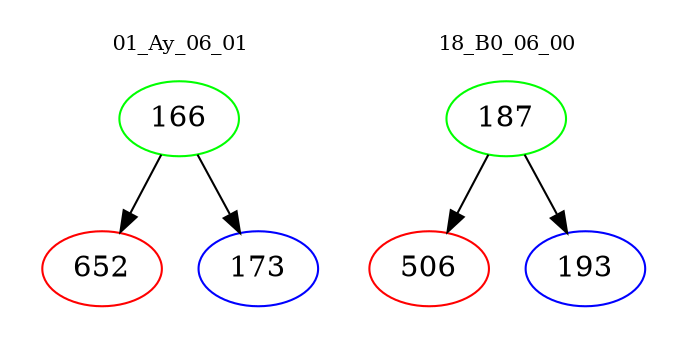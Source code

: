 digraph{
subgraph cluster_0 {
color = white
label = "01_Ay_06_01";
fontsize=10;
T0_166 [label="166", color="green"]
T0_166 -> T0_652 [color="black"]
T0_652 [label="652", color="red"]
T0_166 -> T0_173 [color="black"]
T0_173 [label="173", color="blue"]
}
subgraph cluster_1 {
color = white
label = "18_B0_06_00";
fontsize=10;
T1_187 [label="187", color="green"]
T1_187 -> T1_506 [color="black"]
T1_506 [label="506", color="red"]
T1_187 -> T1_193 [color="black"]
T1_193 [label="193", color="blue"]
}
}
